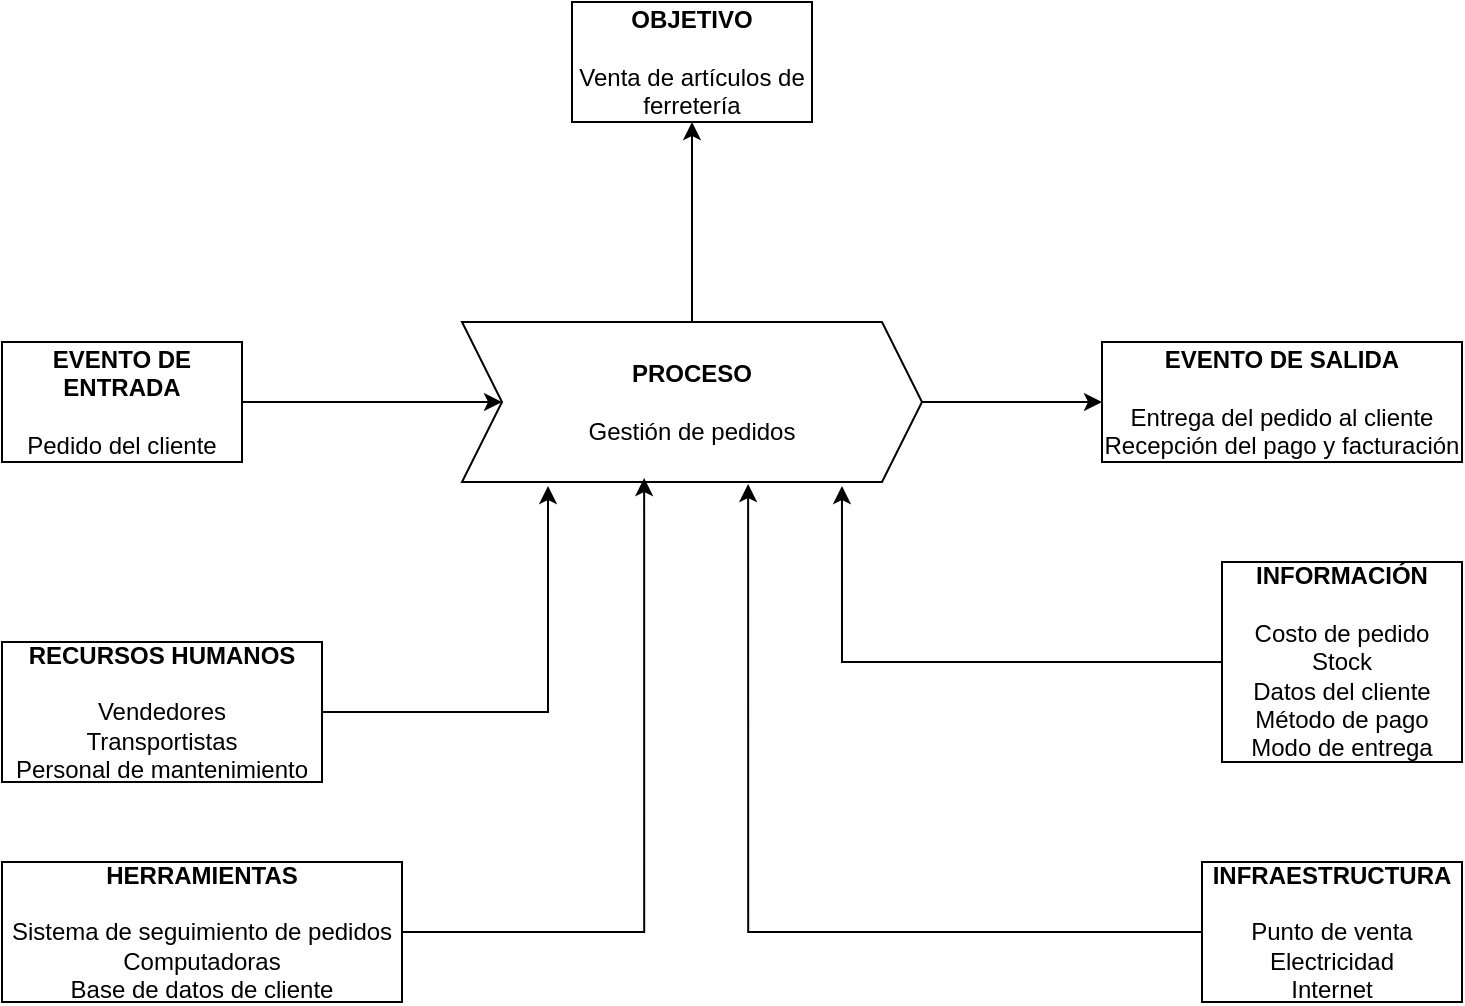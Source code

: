 <mxfile version="22.0.0" type="device">
  <diagram name="Página-1" id="-doGkcwb2Zg3EvVmDMYA">
    <mxGraphModel dx="874" dy="468" grid="1" gridSize="10" guides="1" tooltips="1" connect="1" arrows="1" fold="1" page="1" pageScale="1" pageWidth="827" pageHeight="1169" math="0" shadow="0">
      <root>
        <mxCell id="0" />
        <mxCell id="1" parent="0" />
        <mxCell id="hg1FftoNlqHf9U6TZ1W2-5" style="edgeStyle=orthogonalEdgeStyle;rounded=0;orthogonalLoop=1;jettySize=auto;html=1;exitX=1;exitY=0.5;exitDx=0;exitDy=0;entryX=0;entryY=0.5;entryDx=0;entryDy=0;" edge="1" parent="1" source="hg1FftoNlqHf9U6TZ1W2-1" target="hg1FftoNlqHf9U6TZ1W2-4">
          <mxGeometry relative="1" as="geometry" />
        </mxCell>
        <mxCell id="hg1FftoNlqHf9U6TZ1W2-7" style="edgeStyle=orthogonalEdgeStyle;rounded=0;orthogonalLoop=1;jettySize=auto;html=1;entryX=0.5;entryY=1;entryDx=0;entryDy=0;" edge="1" parent="1" source="hg1FftoNlqHf9U6TZ1W2-1" target="hg1FftoNlqHf9U6TZ1W2-6">
          <mxGeometry relative="1" as="geometry" />
        </mxCell>
        <mxCell id="hg1FftoNlqHf9U6TZ1W2-1" value="&lt;font style=&quot;vertical-align: inherit;&quot;&gt;&lt;font style=&quot;vertical-align: inherit;&quot;&gt;&lt;font style=&quot;vertical-align: inherit;&quot;&gt;&lt;font style=&quot;vertical-align: inherit;&quot;&gt;&lt;font style=&quot;vertical-align: inherit;&quot;&gt;&lt;font style=&quot;vertical-align: inherit;&quot;&gt;&lt;b&gt;&lt;font style=&quot;vertical-align: inherit;&quot;&gt;&lt;font style=&quot;vertical-align: inherit;&quot;&gt;PROCESO&lt;/font&gt;&lt;/font&gt;&lt;/b&gt;&lt;br&gt;&lt;br&gt;&lt;font style=&quot;vertical-align: inherit;&quot;&gt;&lt;font style=&quot;vertical-align: inherit;&quot;&gt; Gestión de pedidos&lt;/font&gt;&lt;/font&gt;&lt;/font&gt;&lt;/font&gt;&lt;/font&gt;&lt;/font&gt;&lt;/font&gt;&lt;/font&gt;" style="shape=step;perimeter=stepPerimeter;whiteSpace=wrap;html=1;fixedSize=1;" vertex="1" parent="1">
          <mxGeometry x="290" y="210" width="230" height="80" as="geometry" />
        </mxCell>
        <mxCell id="hg1FftoNlqHf9U6TZ1W2-3" style="edgeStyle=orthogonalEdgeStyle;rounded=0;orthogonalLoop=1;jettySize=auto;html=1;" edge="1" parent="1" source="hg1FftoNlqHf9U6TZ1W2-2" target="hg1FftoNlqHf9U6TZ1W2-1">
          <mxGeometry relative="1" as="geometry" />
        </mxCell>
        <mxCell id="hg1FftoNlqHf9U6TZ1W2-2" value="&lt;font style=&quot;vertical-align: inherit;&quot;&gt;&lt;font style=&quot;vertical-align: inherit;&quot;&gt;&lt;b&gt;&lt;font style=&quot;vertical-align: inherit;&quot;&gt;&lt;font style=&quot;vertical-align: inherit;&quot;&gt;EVENTO DE ENTRADA&lt;/font&gt;&lt;/font&gt;&lt;br&gt;&lt;/b&gt;&lt;br&gt;&lt;font style=&quot;vertical-align: inherit;&quot;&gt;&lt;font style=&quot;vertical-align: inherit;&quot;&gt;Pedido del cliente&lt;/font&gt;&lt;/font&gt;&lt;br&gt;&lt;/font&gt;&lt;/font&gt;" style="rounded=0;whiteSpace=wrap;html=1;" vertex="1" parent="1">
          <mxGeometry x="60" y="220" width="120" height="60" as="geometry" />
        </mxCell>
        <mxCell id="hg1FftoNlqHf9U6TZ1W2-4" value="&lt;font style=&quot;vertical-align: inherit;&quot;&gt;&lt;font style=&quot;vertical-align: inherit;&quot;&gt;&lt;b&gt;EVENTO DE SALIDA&lt;/b&gt;&lt;br&gt;&lt;br&gt;Entrega del pedido al cliente&lt;br&gt;Recepción del pago y facturación&lt;br&gt;&lt;/font&gt;&lt;/font&gt;" style="rounded=0;whiteSpace=wrap;html=1;" vertex="1" parent="1">
          <mxGeometry x="610" y="220" width="180" height="60" as="geometry" />
        </mxCell>
        <mxCell id="hg1FftoNlqHf9U6TZ1W2-6" value="&lt;font style=&quot;vertical-align: inherit;&quot;&gt;&lt;font style=&quot;vertical-align: inherit;&quot;&gt;&lt;b&gt;OBJETIVO&lt;/b&gt;&lt;br&gt;&lt;br&gt;Venta de artículos de ferretería&lt;br&gt;&lt;/font&gt;&lt;/font&gt;" style="rounded=0;whiteSpace=wrap;html=1;" vertex="1" parent="1">
          <mxGeometry x="345" y="50" width="120" height="60" as="geometry" />
        </mxCell>
        <mxCell id="hg1FftoNlqHf9U6TZ1W2-8" value="&lt;b&gt;RECURSOS HUMANOS&lt;/b&gt;&lt;br&gt;&lt;br&gt;Vendedores&lt;br&gt;Transportistas&lt;br&gt;Personal de mantenimiento" style="rounded=0;whiteSpace=wrap;html=1;" vertex="1" parent="1">
          <mxGeometry x="60" y="370" width="160" height="70" as="geometry" />
        </mxCell>
        <mxCell id="hg1FftoNlqHf9U6TZ1W2-9" value="&lt;b&gt;HERRAMIENTAS&lt;/b&gt;&lt;br&gt;&lt;br&gt;Sistema de seguimiento de pedidos&lt;br&gt;Computadoras&lt;br&gt;Base de datos de cliente" style="rounded=0;whiteSpace=wrap;html=1;" vertex="1" parent="1">
          <mxGeometry x="60" y="480" width="200" height="70" as="geometry" />
        </mxCell>
        <mxCell id="hg1FftoNlqHf9U6TZ1W2-10" value="&lt;b&gt;INFORMACIÓN&lt;/b&gt;&lt;br&gt;&lt;br&gt;Costo de pedido&lt;br&gt;Stock&lt;br&gt;Datos del cliente&lt;br&gt;Método de pago&lt;br&gt;Modo de entrega" style="rounded=0;whiteSpace=wrap;html=1;" vertex="1" parent="1">
          <mxGeometry x="670" y="330" width="120" height="100" as="geometry" />
        </mxCell>
        <mxCell id="hg1FftoNlqHf9U6TZ1W2-11" value="&lt;b&gt;INFRAESTRUCTURA&lt;/b&gt;&lt;br&gt;&lt;br&gt;Punto de venta&lt;br&gt;Electricidad&lt;br&gt;Internet" style="rounded=0;whiteSpace=wrap;html=1;" vertex="1" parent="1">
          <mxGeometry x="660" y="480" width="130" height="70" as="geometry" />
        </mxCell>
        <mxCell id="hg1FftoNlqHf9U6TZ1W2-12" style="edgeStyle=orthogonalEdgeStyle;rounded=0;orthogonalLoop=1;jettySize=auto;html=1;entryX=0.187;entryY=1.025;entryDx=0;entryDy=0;entryPerimeter=0;" edge="1" parent="1" source="hg1FftoNlqHf9U6TZ1W2-8" target="hg1FftoNlqHf9U6TZ1W2-1">
          <mxGeometry relative="1" as="geometry" />
        </mxCell>
        <mxCell id="hg1FftoNlqHf9U6TZ1W2-13" style="edgeStyle=orthogonalEdgeStyle;rounded=0;orthogonalLoop=1;jettySize=auto;html=1;entryX=0.396;entryY=0.975;entryDx=0;entryDy=0;entryPerimeter=0;" edge="1" parent="1" source="hg1FftoNlqHf9U6TZ1W2-9" target="hg1FftoNlqHf9U6TZ1W2-1">
          <mxGeometry relative="1" as="geometry" />
        </mxCell>
        <mxCell id="hg1FftoNlqHf9U6TZ1W2-14" style="edgeStyle=orthogonalEdgeStyle;rounded=0;orthogonalLoop=1;jettySize=auto;html=1;entryX=0.622;entryY=1.013;entryDx=0;entryDy=0;entryPerimeter=0;" edge="1" parent="1" source="hg1FftoNlqHf9U6TZ1W2-11" target="hg1FftoNlqHf9U6TZ1W2-1">
          <mxGeometry relative="1" as="geometry" />
        </mxCell>
        <mxCell id="hg1FftoNlqHf9U6TZ1W2-15" style="edgeStyle=orthogonalEdgeStyle;rounded=0;orthogonalLoop=1;jettySize=auto;html=1;entryX=0.826;entryY=1.025;entryDx=0;entryDy=0;entryPerimeter=0;" edge="1" parent="1" source="hg1FftoNlqHf9U6TZ1W2-10" target="hg1FftoNlqHf9U6TZ1W2-1">
          <mxGeometry relative="1" as="geometry" />
        </mxCell>
      </root>
    </mxGraphModel>
  </diagram>
</mxfile>
